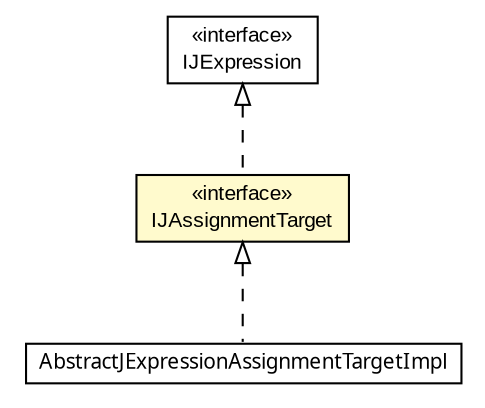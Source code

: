 #!/usr/local/bin/dot
#
# Class diagram 
# Generated by UMLGraph version 5.1 (http://www.umlgraph.org/)
#

digraph G {
	edge [fontname="arial",fontsize=10,labelfontname="arial",labelfontsize=10];
	node [fontname="arial",fontsize=10,shape=plaintext];
	nodesep=0.25;
	ranksep=0.5;
	// com.helger.jcodemodel.IJExpression
	c11365 [label=<<table title="com.helger.jcodemodel.IJExpression" border="0" cellborder="1" cellspacing="0" cellpadding="2" port="p" href="./IJExpression.html">
		<tr><td><table border="0" cellspacing="0" cellpadding="1">
<tr><td align="center" balign="center"> &#171;interface&#187; </td></tr>
<tr><td align="center" balign="center"> IJExpression </td></tr>
		</table></td></tr>
		</table>>, fontname="arial", fontcolor="black", fontsize=10.0];
	// com.helger.jcodemodel.IJAssignmentTarget
	c11369 [label=<<table title="com.helger.jcodemodel.IJAssignmentTarget" border="0" cellborder="1" cellspacing="0" cellpadding="2" port="p" bgcolor="lemonChiffon" href="./IJAssignmentTarget.html">
		<tr><td><table border="0" cellspacing="0" cellpadding="1">
<tr><td align="center" balign="center"> &#171;interface&#187; </td></tr>
<tr><td align="center" balign="center"> IJAssignmentTarget </td></tr>
		</table></td></tr>
		</table>>, fontname="arial", fontcolor="black", fontsize=10.0];
	// com.helger.jcodemodel.AbstractJExpressionAssignmentTargetImpl
	c11377 [label=<<table title="com.helger.jcodemodel.AbstractJExpressionAssignmentTargetImpl" border="0" cellborder="1" cellspacing="0" cellpadding="2" port="p" href="./AbstractJExpressionAssignmentTargetImpl.html">
		<tr><td><table border="0" cellspacing="0" cellpadding="1">
<tr><td align="center" balign="center"><font face="ariali"> AbstractJExpressionAssignmentTargetImpl </font></td></tr>
		</table></td></tr>
		</table>>, fontname="arial", fontcolor="black", fontsize=10.0];
	//com.helger.jcodemodel.IJAssignmentTarget implements com.helger.jcodemodel.IJExpression
	c11365:p -> c11369:p [dir=back,arrowtail=empty,style=dashed];
	//com.helger.jcodemodel.AbstractJExpressionAssignmentTargetImpl implements com.helger.jcodemodel.IJAssignmentTarget
	c11369:p -> c11377:p [dir=back,arrowtail=empty,style=dashed];
}


